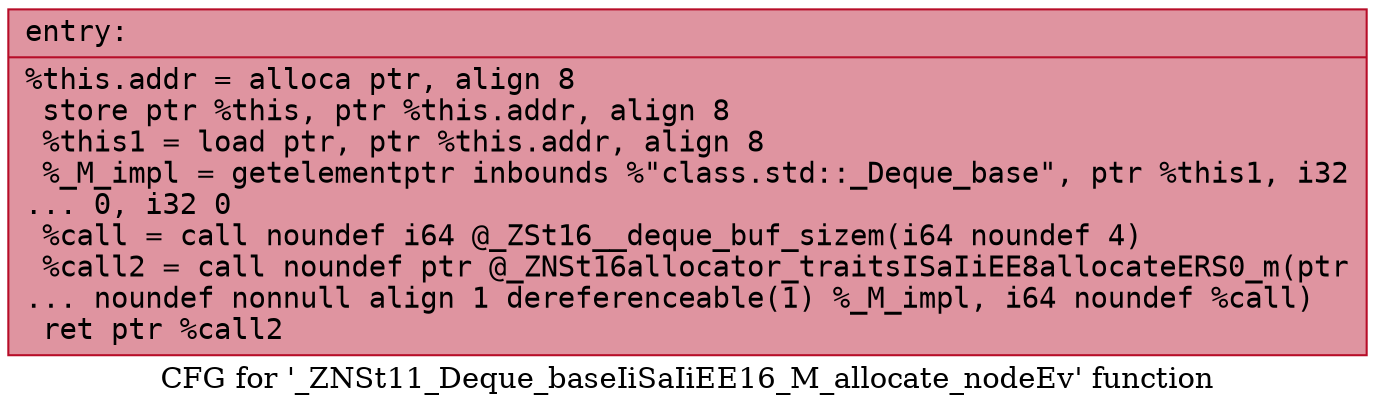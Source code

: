 digraph "CFG for '_ZNSt11_Deque_baseIiSaIiEE16_M_allocate_nodeEv' function" {
	label="CFG for '_ZNSt11_Deque_baseIiSaIiEE16_M_allocate_nodeEv' function";

	Node0x564619422260 [shape=record,color="#b70d28ff", style=filled, fillcolor="#b70d2870" fontname="Courier",label="{entry:\l|  %this.addr = alloca ptr, align 8\l  store ptr %this, ptr %this.addr, align 8\l  %this1 = load ptr, ptr %this.addr, align 8\l  %_M_impl = getelementptr inbounds %\"class.std::_Deque_base\", ptr %this1, i32\l... 0, i32 0\l  %call = call noundef i64 @_ZSt16__deque_buf_sizem(i64 noundef 4)\l  %call2 = call noundef ptr @_ZNSt16allocator_traitsISaIiEE8allocateERS0_m(ptr\l... noundef nonnull align 1 dereferenceable(1) %_M_impl, i64 noundef %call)\l  ret ptr %call2\l}"];
}
